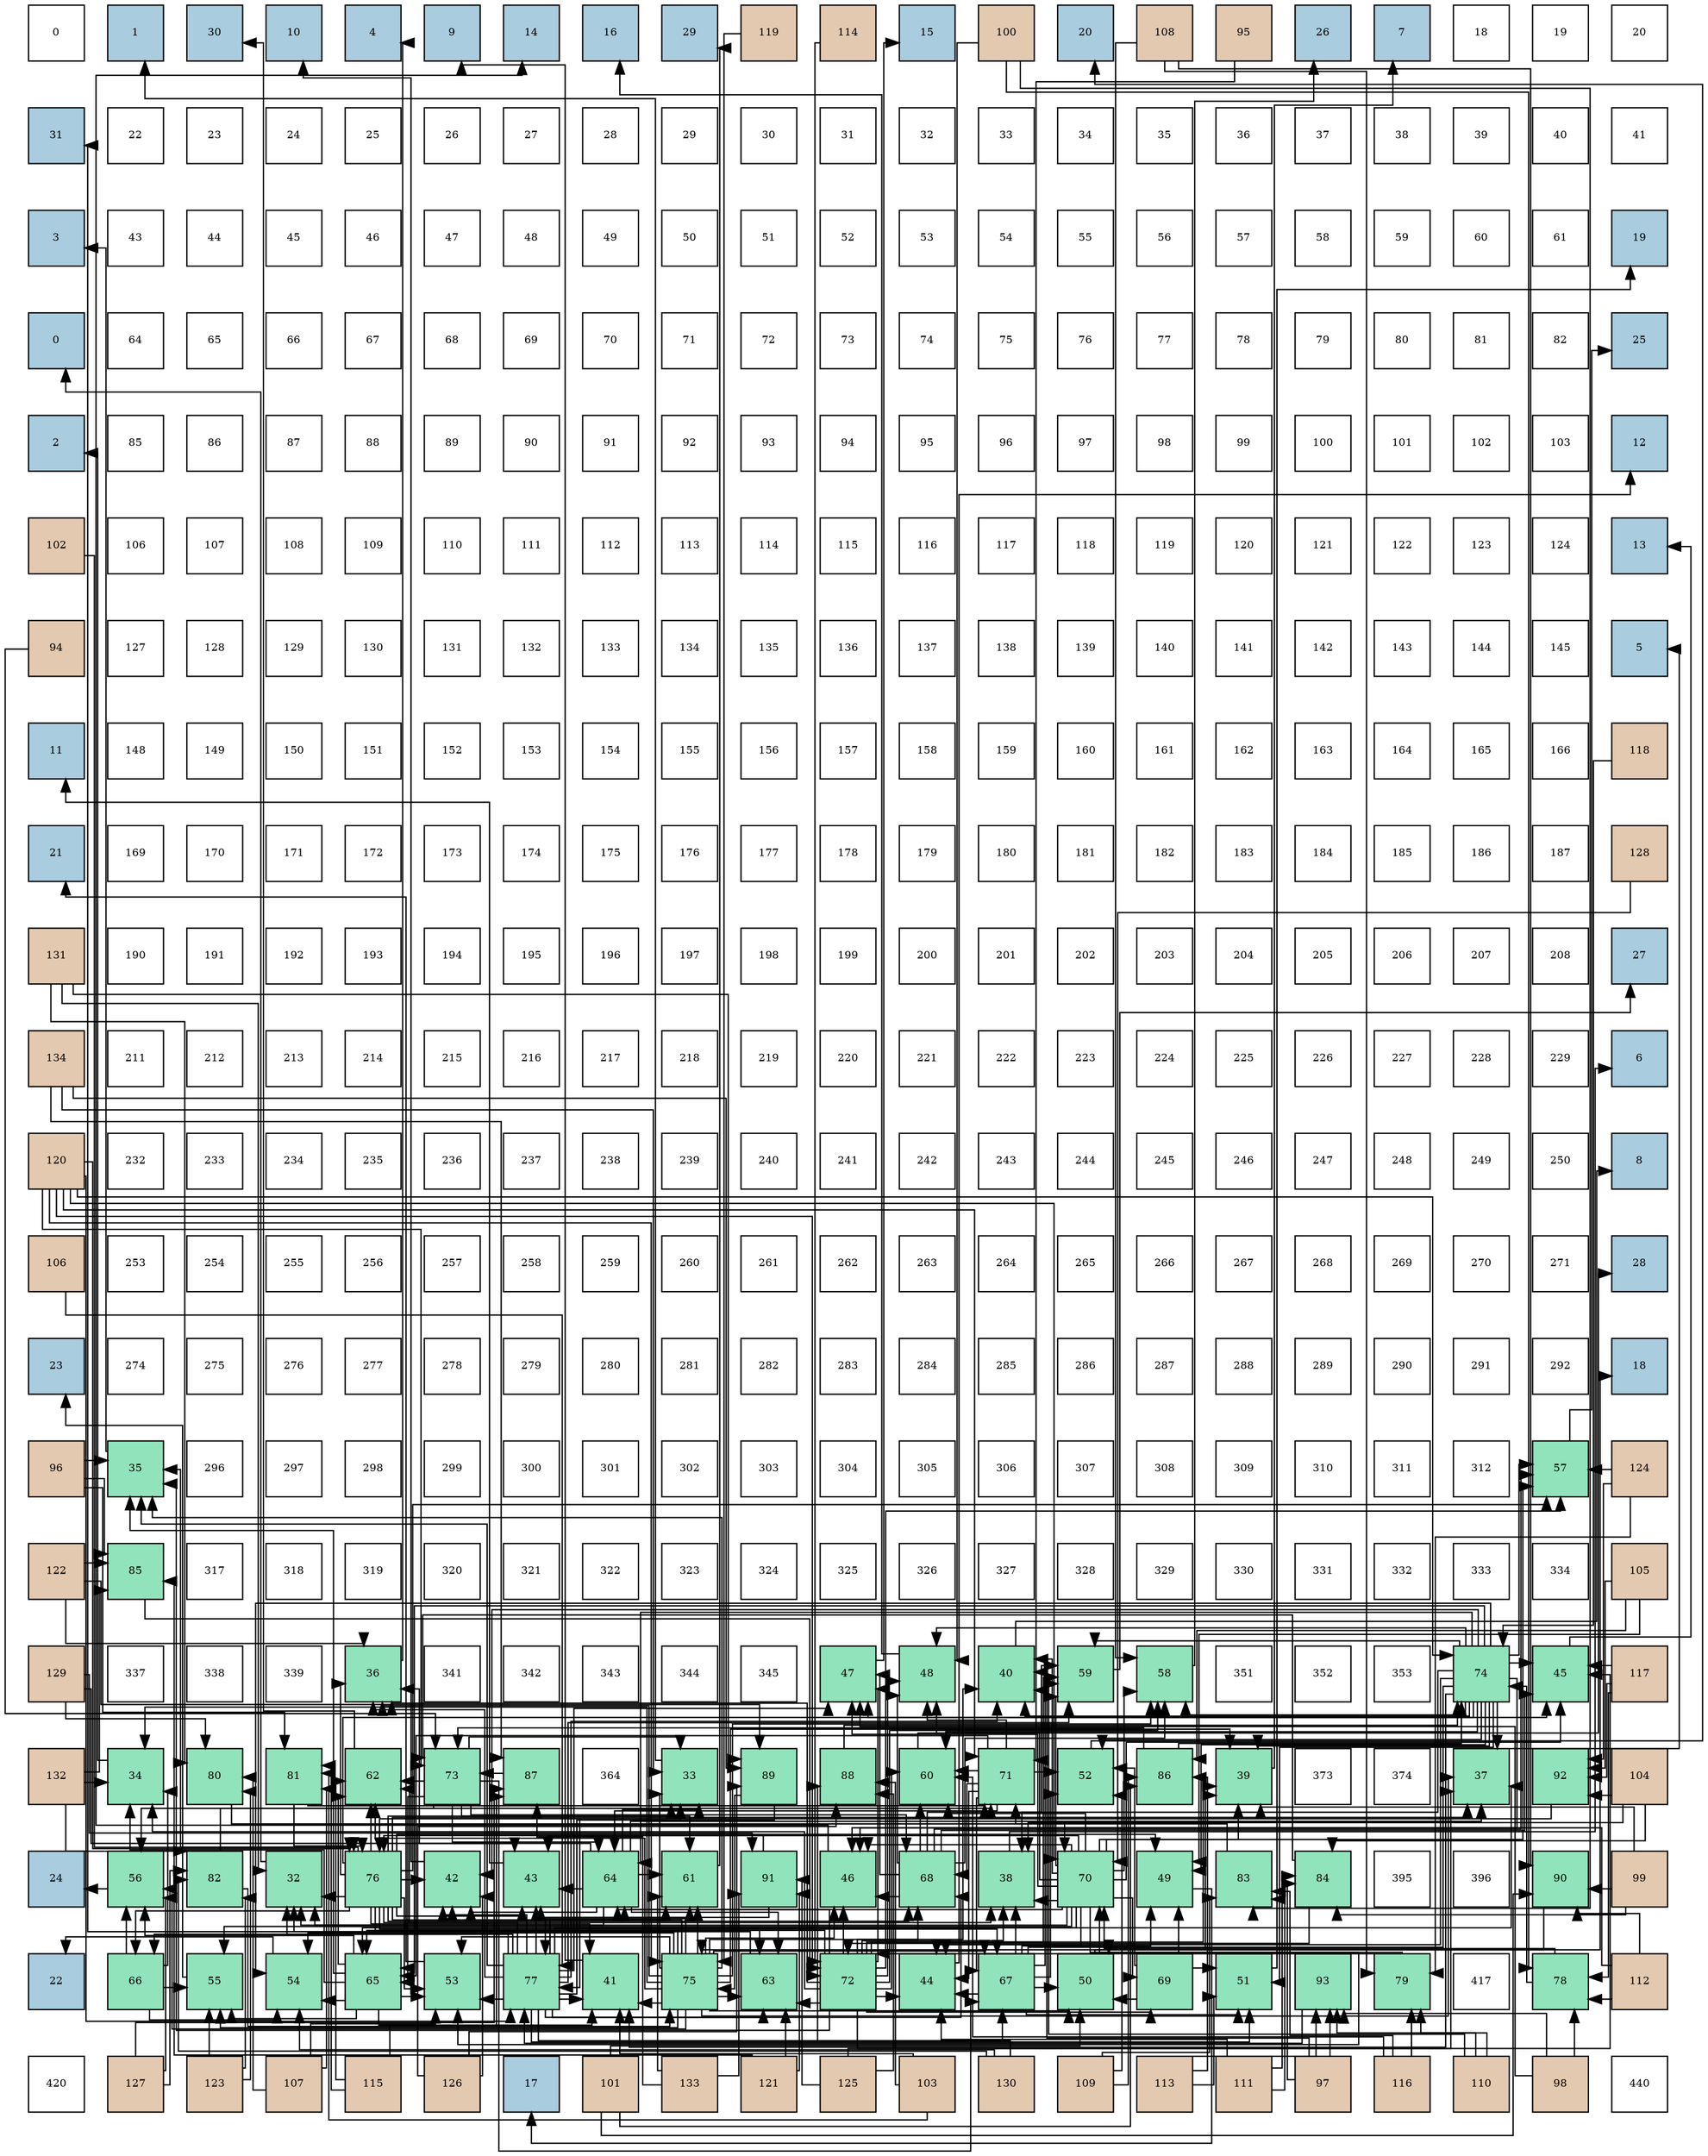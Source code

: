 digraph layout{
 rankdir=TB;
 splines=ortho;
 node [style=filled shape=square fixedsize=true width=0.6];
0[label="0", fontsize=8, fillcolor="#ffffff"];
1[label="1", fontsize=8, fillcolor="#a9ccde"];
2[label="30", fontsize=8, fillcolor="#a9ccde"];
3[label="10", fontsize=8, fillcolor="#a9ccde"];
4[label="4", fontsize=8, fillcolor="#a9ccde"];
5[label="9", fontsize=8, fillcolor="#a9ccde"];
6[label="14", fontsize=8, fillcolor="#a9ccde"];
7[label="16", fontsize=8, fillcolor="#a9ccde"];
8[label="29", fontsize=8, fillcolor="#a9ccde"];
9[label="119", fontsize=8, fillcolor="#e3c9af"];
10[label="114", fontsize=8, fillcolor="#e3c9af"];
11[label="15", fontsize=8, fillcolor="#a9ccde"];
12[label="100", fontsize=8, fillcolor="#e3c9af"];
13[label="20", fontsize=8, fillcolor="#a9ccde"];
14[label="108", fontsize=8, fillcolor="#e3c9af"];
15[label="95", fontsize=8, fillcolor="#e3c9af"];
16[label="26", fontsize=8, fillcolor="#a9ccde"];
17[label="7", fontsize=8, fillcolor="#a9ccde"];
18[label="18", fontsize=8, fillcolor="#ffffff"];
19[label="19", fontsize=8, fillcolor="#ffffff"];
20[label="20", fontsize=8, fillcolor="#ffffff"];
21[label="31", fontsize=8, fillcolor="#a9ccde"];
22[label="22", fontsize=8, fillcolor="#ffffff"];
23[label="23", fontsize=8, fillcolor="#ffffff"];
24[label="24", fontsize=8, fillcolor="#ffffff"];
25[label="25", fontsize=8, fillcolor="#ffffff"];
26[label="26", fontsize=8, fillcolor="#ffffff"];
27[label="27", fontsize=8, fillcolor="#ffffff"];
28[label="28", fontsize=8, fillcolor="#ffffff"];
29[label="29", fontsize=8, fillcolor="#ffffff"];
30[label="30", fontsize=8, fillcolor="#ffffff"];
31[label="31", fontsize=8, fillcolor="#ffffff"];
32[label="32", fontsize=8, fillcolor="#ffffff"];
33[label="33", fontsize=8, fillcolor="#ffffff"];
34[label="34", fontsize=8, fillcolor="#ffffff"];
35[label="35", fontsize=8, fillcolor="#ffffff"];
36[label="36", fontsize=8, fillcolor="#ffffff"];
37[label="37", fontsize=8, fillcolor="#ffffff"];
38[label="38", fontsize=8, fillcolor="#ffffff"];
39[label="39", fontsize=8, fillcolor="#ffffff"];
40[label="40", fontsize=8, fillcolor="#ffffff"];
41[label="41", fontsize=8, fillcolor="#ffffff"];
42[label="3", fontsize=8, fillcolor="#a9ccde"];
43[label="43", fontsize=8, fillcolor="#ffffff"];
44[label="44", fontsize=8, fillcolor="#ffffff"];
45[label="45", fontsize=8, fillcolor="#ffffff"];
46[label="46", fontsize=8, fillcolor="#ffffff"];
47[label="47", fontsize=8, fillcolor="#ffffff"];
48[label="48", fontsize=8, fillcolor="#ffffff"];
49[label="49", fontsize=8, fillcolor="#ffffff"];
50[label="50", fontsize=8, fillcolor="#ffffff"];
51[label="51", fontsize=8, fillcolor="#ffffff"];
52[label="52", fontsize=8, fillcolor="#ffffff"];
53[label="53", fontsize=8, fillcolor="#ffffff"];
54[label="54", fontsize=8, fillcolor="#ffffff"];
55[label="55", fontsize=8, fillcolor="#ffffff"];
56[label="56", fontsize=8, fillcolor="#ffffff"];
57[label="57", fontsize=8, fillcolor="#ffffff"];
58[label="58", fontsize=8, fillcolor="#ffffff"];
59[label="59", fontsize=8, fillcolor="#ffffff"];
60[label="60", fontsize=8, fillcolor="#ffffff"];
61[label="61", fontsize=8, fillcolor="#ffffff"];
62[label="19", fontsize=8, fillcolor="#a9ccde"];
63[label="0", fontsize=8, fillcolor="#a9ccde"];
64[label="64", fontsize=8, fillcolor="#ffffff"];
65[label="65", fontsize=8, fillcolor="#ffffff"];
66[label="66", fontsize=8, fillcolor="#ffffff"];
67[label="67", fontsize=8, fillcolor="#ffffff"];
68[label="68", fontsize=8, fillcolor="#ffffff"];
69[label="69", fontsize=8, fillcolor="#ffffff"];
70[label="70", fontsize=8, fillcolor="#ffffff"];
71[label="71", fontsize=8, fillcolor="#ffffff"];
72[label="72", fontsize=8, fillcolor="#ffffff"];
73[label="73", fontsize=8, fillcolor="#ffffff"];
74[label="74", fontsize=8, fillcolor="#ffffff"];
75[label="75", fontsize=8, fillcolor="#ffffff"];
76[label="76", fontsize=8, fillcolor="#ffffff"];
77[label="77", fontsize=8, fillcolor="#ffffff"];
78[label="78", fontsize=8, fillcolor="#ffffff"];
79[label="79", fontsize=8, fillcolor="#ffffff"];
80[label="80", fontsize=8, fillcolor="#ffffff"];
81[label="81", fontsize=8, fillcolor="#ffffff"];
82[label="82", fontsize=8, fillcolor="#ffffff"];
83[label="25", fontsize=8, fillcolor="#a9ccde"];
84[label="2", fontsize=8, fillcolor="#a9ccde"];
85[label="85", fontsize=8, fillcolor="#ffffff"];
86[label="86", fontsize=8, fillcolor="#ffffff"];
87[label="87", fontsize=8, fillcolor="#ffffff"];
88[label="88", fontsize=8, fillcolor="#ffffff"];
89[label="89", fontsize=8, fillcolor="#ffffff"];
90[label="90", fontsize=8, fillcolor="#ffffff"];
91[label="91", fontsize=8, fillcolor="#ffffff"];
92[label="92", fontsize=8, fillcolor="#ffffff"];
93[label="93", fontsize=8, fillcolor="#ffffff"];
94[label="94", fontsize=8, fillcolor="#ffffff"];
95[label="95", fontsize=8, fillcolor="#ffffff"];
96[label="96", fontsize=8, fillcolor="#ffffff"];
97[label="97", fontsize=8, fillcolor="#ffffff"];
98[label="98", fontsize=8, fillcolor="#ffffff"];
99[label="99", fontsize=8, fillcolor="#ffffff"];
100[label="100", fontsize=8, fillcolor="#ffffff"];
101[label="101", fontsize=8, fillcolor="#ffffff"];
102[label="102", fontsize=8, fillcolor="#ffffff"];
103[label="103", fontsize=8, fillcolor="#ffffff"];
104[label="12", fontsize=8, fillcolor="#a9ccde"];
105[label="102", fontsize=8, fillcolor="#e3c9af"];
106[label="106", fontsize=8, fillcolor="#ffffff"];
107[label="107", fontsize=8, fillcolor="#ffffff"];
108[label="108", fontsize=8, fillcolor="#ffffff"];
109[label="109", fontsize=8, fillcolor="#ffffff"];
110[label="110", fontsize=8, fillcolor="#ffffff"];
111[label="111", fontsize=8, fillcolor="#ffffff"];
112[label="112", fontsize=8, fillcolor="#ffffff"];
113[label="113", fontsize=8, fillcolor="#ffffff"];
114[label="114", fontsize=8, fillcolor="#ffffff"];
115[label="115", fontsize=8, fillcolor="#ffffff"];
116[label="116", fontsize=8, fillcolor="#ffffff"];
117[label="117", fontsize=8, fillcolor="#ffffff"];
118[label="118", fontsize=8, fillcolor="#ffffff"];
119[label="119", fontsize=8, fillcolor="#ffffff"];
120[label="120", fontsize=8, fillcolor="#ffffff"];
121[label="121", fontsize=8, fillcolor="#ffffff"];
122[label="122", fontsize=8, fillcolor="#ffffff"];
123[label="123", fontsize=8, fillcolor="#ffffff"];
124[label="124", fontsize=8, fillcolor="#ffffff"];
125[label="13", fontsize=8, fillcolor="#a9ccde"];
126[label="94", fontsize=8, fillcolor="#e3c9af"];
127[label="127", fontsize=8, fillcolor="#ffffff"];
128[label="128", fontsize=8, fillcolor="#ffffff"];
129[label="129", fontsize=8, fillcolor="#ffffff"];
130[label="130", fontsize=8, fillcolor="#ffffff"];
131[label="131", fontsize=8, fillcolor="#ffffff"];
132[label="132", fontsize=8, fillcolor="#ffffff"];
133[label="133", fontsize=8, fillcolor="#ffffff"];
134[label="134", fontsize=8, fillcolor="#ffffff"];
135[label="135", fontsize=8, fillcolor="#ffffff"];
136[label="136", fontsize=8, fillcolor="#ffffff"];
137[label="137", fontsize=8, fillcolor="#ffffff"];
138[label="138", fontsize=8, fillcolor="#ffffff"];
139[label="139", fontsize=8, fillcolor="#ffffff"];
140[label="140", fontsize=8, fillcolor="#ffffff"];
141[label="141", fontsize=8, fillcolor="#ffffff"];
142[label="142", fontsize=8, fillcolor="#ffffff"];
143[label="143", fontsize=8, fillcolor="#ffffff"];
144[label="144", fontsize=8, fillcolor="#ffffff"];
145[label="145", fontsize=8, fillcolor="#ffffff"];
146[label="5", fontsize=8, fillcolor="#a9ccde"];
147[label="11", fontsize=8, fillcolor="#a9ccde"];
148[label="148", fontsize=8, fillcolor="#ffffff"];
149[label="149", fontsize=8, fillcolor="#ffffff"];
150[label="150", fontsize=8, fillcolor="#ffffff"];
151[label="151", fontsize=8, fillcolor="#ffffff"];
152[label="152", fontsize=8, fillcolor="#ffffff"];
153[label="153", fontsize=8, fillcolor="#ffffff"];
154[label="154", fontsize=8, fillcolor="#ffffff"];
155[label="155", fontsize=8, fillcolor="#ffffff"];
156[label="156", fontsize=8, fillcolor="#ffffff"];
157[label="157", fontsize=8, fillcolor="#ffffff"];
158[label="158", fontsize=8, fillcolor="#ffffff"];
159[label="159", fontsize=8, fillcolor="#ffffff"];
160[label="160", fontsize=8, fillcolor="#ffffff"];
161[label="161", fontsize=8, fillcolor="#ffffff"];
162[label="162", fontsize=8, fillcolor="#ffffff"];
163[label="163", fontsize=8, fillcolor="#ffffff"];
164[label="164", fontsize=8, fillcolor="#ffffff"];
165[label="165", fontsize=8, fillcolor="#ffffff"];
166[label="166", fontsize=8, fillcolor="#ffffff"];
167[label="118", fontsize=8, fillcolor="#e3c9af"];
168[label="21", fontsize=8, fillcolor="#a9ccde"];
169[label="169", fontsize=8, fillcolor="#ffffff"];
170[label="170", fontsize=8, fillcolor="#ffffff"];
171[label="171", fontsize=8, fillcolor="#ffffff"];
172[label="172", fontsize=8, fillcolor="#ffffff"];
173[label="173", fontsize=8, fillcolor="#ffffff"];
174[label="174", fontsize=8, fillcolor="#ffffff"];
175[label="175", fontsize=8, fillcolor="#ffffff"];
176[label="176", fontsize=8, fillcolor="#ffffff"];
177[label="177", fontsize=8, fillcolor="#ffffff"];
178[label="178", fontsize=8, fillcolor="#ffffff"];
179[label="179", fontsize=8, fillcolor="#ffffff"];
180[label="180", fontsize=8, fillcolor="#ffffff"];
181[label="181", fontsize=8, fillcolor="#ffffff"];
182[label="182", fontsize=8, fillcolor="#ffffff"];
183[label="183", fontsize=8, fillcolor="#ffffff"];
184[label="184", fontsize=8, fillcolor="#ffffff"];
185[label="185", fontsize=8, fillcolor="#ffffff"];
186[label="186", fontsize=8, fillcolor="#ffffff"];
187[label="187", fontsize=8, fillcolor="#ffffff"];
188[label="128", fontsize=8, fillcolor="#e3c9af"];
189[label="131", fontsize=8, fillcolor="#e3c9af"];
190[label="190", fontsize=8, fillcolor="#ffffff"];
191[label="191", fontsize=8, fillcolor="#ffffff"];
192[label="192", fontsize=8, fillcolor="#ffffff"];
193[label="193", fontsize=8, fillcolor="#ffffff"];
194[label="194", fontsize=8, fillcolor="#ffffff"];
195[label="195", fontsize=8, fillcolor="#ffffff"];
196[label="196", fontsize=8, fillcolor="#ffffff"];
197[label="197", fontsize=8, fillcolor="#ffffff"];
198[label="198", fontsize=8, fillcolor="#ffffff"];
199[label="199", fontsize=8, fillcolor="#ffffff"];
200[label="200", fontsize=8, fillcolor="#ffffff"];
201[label="201", fontsize=8, fillcolor="#ffffff"];
202[label="202", fontsize=8, fillcolor="#ffffff"];
203[label="203", fontsize=8, fillcolor="#ffffff"];
204[label="204", fontsize=8, fillcolor="#ffffff"];
205[label="205", fontsize=8, fillcolor="#ffffff"];
206[label="206", fontsize=8, fillcolor="#ffffff"];
207[label="207", fontsize=8, fillcolor="#ffffff"];
208[label="208", fontsize=8, fillcolor="#ffffff"];
209[label="27", fontsize=8, fillcolor="#a9ccde"];
210[label="134", fontsize=8, fillcolor="#e3c9af"];
211[label="211", fontsize=8, fillcolor="#ffffff"];
212[label="212", fontsize=8, fillcolor="#ffffff"];
213[label="213", fontsize=8, fillcolor="#ffffff"];
214[label="214", fontsize=8, fillcolor="#ffffff"];
215[label="215", fontsize=8, fillcolor="#ffffff"];
216[label="216", fontsize=8, fillcolor="#ffffff"];
217[label="217", fontsize=8, fillcolor="#ffffff"];
218[label="218", fontsize=8, fillcolor="#ffffff"];
219[label="219", fontsize=8, fillcolor="#ffffff"];
220[label="220", fontsize=8, fillcolor="#ffffff"];
221[label="221", fontsize=8, fillcolor="#ffffff"];
222[label="222", fontsize=8, fillcolor="#ffffff"];
223[label="223", fontsize=8, fillcolor="#ffffff"];
224[label="224", fontsize=8, fillcolor="#ffffff"];
225[label="225", fontsize=8, fillcolor="#ffffff"];
226[label="226", fontsize=8, fillcolor="#ffffff"];
227[label="227", fontsize=8, fillcolor="#ffffff"];
228[label="228", fontsize=8, fillcolor="#ffffff"];
229[label="229", fontsize=8, fillcolor="#ffffff"];
230[label="6", fontsize=8, fillcolor="#a9ccde"];
231[label="120", fontsize=8, fillcolor="#e3c9af"];
232[label="232", fontsize=8, fillcolor="#ffffff"];
233[label="233", fontsize=8, fillcolor="#ffffff"];
234[label="234", fontsize=8, fillcolor="#ffffff"];
235[label="235", fontsize=8, fillcolor="#ffffff"];
236[label="236", fontsize=8, fillcolor="#ffffff"];
237[label="237", fontsize=8, fillcolor="#ffffff"];
238[label="238", fontsize=8, fillcolor="#ffffff"];
239[label="239", fontsize=8, fillcolor="#ffffff"];
240[label="240", fontsize=8, fillcolor="#ffffff"];
241[label="241", fontsize=8, fillcolor="#ffffff"];
242[label="242", fontsize=8, fillcolor="#ffffff"];
243[label="243", fontsize=8, fillcolor="#ffffff"];
244[label="244", fontsize=8, fillcolor="#ffffff"];
245[label="245", fontsize=8, fillcolor="#ffffff"];
246[label="246", fontsize=8, fillcolor="#ffffff"];
247[label="247", fontsize=8, fillcolor="#ffffff"];
248[label="248", fontsize=8, fillcolor="#ffffff"];
249[label="249", fontsize=8, fillcolor="#ffffff"];
250[label="250", fontsize=8, fillcolor="#ffffff"];
251[label="8", fontsize=8, fillcolor="#a9ccde"];
252[label="106", fontsize=8, fillcolor="#e3c9af"];
253[label="253", fontsize=8, fillcolor="#ffffff"];
254[label="254", fontsize=8, fillcolor="#ffffff"];
255[label="255", fontsize=8, fillcolor="#ffffff"];
256[label="256", fontsize=8, fillcolor="#ffffff"];
257[label="257", fontsize=8, fillcolor="#ffffff"];
258[label="258", fontsize=8, fillcolor="#ffffff"];
259[label="259", fontsize=8, fillcolor="#ffffff"];
260[label="260", fontsize=8, fillcolor="#ffffff"];
261[label="261", fontsize=8, fillcolor="#ffffff"];
262[label="262", fontsize=8, fillcolor="#ffffff"];
263[label="263", fontsize=8, fillcolor="#ffffff"];
264[label="264", fontsize=8, fillcolor="#ffffff"];
265[label="265", fontsize=8, fillcolor="#ffffff"];
266[label="266", fontsize=8, fillcolor="#ffffff"];
267[label="267", fontsize=8, fillcolor="#ffffff"];
268[label="268", fontsize=8, fillcolor="#ffffff"];
269[label="269", fontsize=8, fillcolor="#ffffff"];
270[label="270", fontsize=8, fillcolor="#ffffff"];
271[label="271", fontsize=8, fillcolor="#ffffff"];
272[label="28", fontsize=8, fillcolor="#a9ccde"];
273[label="23", fontsize=8, fillcolor="#a9ccde"];
274[label="274", fontsize=8, fillcolor="#ffffff"];
275[label="275", fontsize=8, fillcolor="#ffffff"];
276[label="276", fontsize=8, fillcolor="#ffffff"];
277[label="277", fontsize=8, fillcolor="#ffffff"];
278[label="278", fontsize=8, fillcolor="#ffffff"];
279[label="279", fontsize=8, fillcolor="#ffffff"];
280[label="280", fontsize=8, fillcolor="#ffffff"];
281[label="281", fontsize=8, fillcolor="#ffffff"];
282[label="282", fontsize=8, fillcolor="#ffffff"];
283[label="283", fontsize=8, fillcolor="#ffffff"];
284[label="284", fontsize=8, fillcolor="#ffffff"];
285[label="285", fontsize=8, fillcolor="#ffffff"];
286[label="286", fontsize=8, fillcolor="#ffffff"];
287[label="287", fontsize=8, fillcolor="#ffffff"];
288[label="288", fontsize=8, fillcolor="#ffffff"];
289[label="289", fontsize=8, fillcolor="#ffffff"];
290[label="290", fontsize=8, fillcolor="#ffffff"];
291[label="291", fontsize=8, fillcolor="#ffffff"];
292[label="292", fontsize=8, fillcolor="#ffffff"];
293[label="18", fontsize=8, fillcolor="#a9ccde"];
294[label="96", fontsize=8, fillcolor="#e3c9af"];
295[label="35", fontsize=8, fillcolor="#91e3bb"];
296[label="296", fontsize=8, fillcolor="#ffffff"];
297[label="297", fontsize=8, fillcolor="#ffffff"];
298[label="298", fontsize=8, fillcolor="#ffffff"];
299[label="299", fontsize=8, fillcolor="#ffffff"];
300[label="300", fontsize=8, fillcolor="#ffffff"];
301[label="301", fontsize=8, fillcolor="#ffffff"];
302[label="302", fontsize=8, fillcolor="#ffffff"];
303[label="303", fontsize=8, fillcolor="#ffffff"];
304[label="304", fontsize=8, fillcolor="#ffffff"];
305[label="305", fontsize=8, fillcolor="#ffffff"];
306[label="306", fontsize=8, fillcolor="#ffffff"];
307[label="307", fontsize=8, fillcolor="#ffffff"];
308[label="308", fontsize=8, fillcolor="#ffffff"];
309[label="309", fontsize=8, fillcolor="#ffffff"];
310[label="310", fontsize=8, fillcolor="#ffffff"];
311[label="311", fontsize=8, fillcolor="#ffffff"];
312[label="312", fontsize=8, fillcolor="#ffffff"];
313[label="57", fontsize=8, fillcolor="#91e3bb"];
314[label="124", fontsize=8, fillcolor="#e3c9af"];
315[label="122", fontsize=8, fillcolor="#e3c9af"];
316[label="85", fontsize=8, fillcolor="#91e3bb"];
317[label="317", fontsize=8, fillcolor="#ffffff"];
318[label="318", fontsize=8, fillcolor="#ffffff"];
319[label="319", fontsize=8, fillcolor="#ffffff"];
320[label="320", fontsize=8, fillcolor="#ffffff"];
321[label="321", fontsize=8, fillcolor="#ffffff"];
322[label="322", fontsize=8, fillcolor="#ffffff"];
323[label="323", fontsize=8, fillcolor="#ffffff"];
324[label="324", fontsize=8, fillcolor="#ffffff"];
325[label="325", fontsize=8, fillcolor="#ffffff"];
326[label="326", fontsize=8, fillcolor="#ffffff"];
327[label="327", fontsize=8, fillcolor="#ffffff"];
328[label="328", fontsize=8, fillcolor="#ffffff"];
329[label="329", fontsize=8, fillcolor="#ffffff"];
330[label="330", fontsize=8, fillcolor="#ffffff"];
331[label="331", fontsize=8, fillcolor="#ffffff"];
332[label="332", fontsize=8, fillcolor="#ffffff"];
333[label="333", fontsize=8, fillcolor="#ffffff"];
334[label="334", fontsize=8, fillcolor="#ffffff"];
335[label="105", fontsize=8, fillcolor="#e3c9af"];
336[label="129", fontsize=8, fillcolor="#e3c9af"];
337[label="337", fontsize=8, fillcolor="#ffffff"];
338[label="338", fontsize=8, fillcolor="#ffffff"];
339[label="339", fontsize=8, fillcolor="#ffffff"];
340[label="36", fontsize=8, fillcolor="#91e3bb"];
341[label="341", fontsize=8, fillcolor="#ffffff"];
342[label="342", fontsize=8, fillcolor="#ffffff"];
343[label="343", fontsize=8, fillcolor="#ffffff"];
344[label="344", fontsize=8, fillcolor="#ffffff"];
345[label="345", fontsize=8, fillcolor="#ffffff"];
346[label="47", fontsize=8, fillcolor="#91e3bb"];
347[label="48", fontsize=8, fillcolor="#91e3bb"];
348[label="40", fontsize=8, fillcolor="#91e3bb"];
349[label="59", fontsize=8, fillcolor="#91e3bb"];
350[label="58", fontsize=8, fillcolor="#91e3bb"];
351[label="351", fontsize=8, fillcolor="#ffffff"];
352[label="352", fontsize=8, fillcolor="#ffffff"];
353[label="353", fontsize=8, fillcolor="#ffffff"];
354[label="74", fontsize=8, fillcolor="#91e3bb"];
355[label="45", fontsize=8, fillcolor="#91e3bb"];
356[label="117", fontsize=8, fillcolor="#e3c9af"];
357[label="132", fontsize=8, fillcolor="#e3c9af"];
358[label="34", fontsize=8, fillcolor="#91e3bb"];
359[label="80", fontsize=8, fillcolor="#91e3bb"];
360[label="81", fontsize=8, fillcolor="#91e3bb"];
361[label="62", fontsize=8, fillcolor="#91e3bb"];
362[label="73", fontsize=8, fillcolor="#91e3bb"];
363[label="87", fontsize=8, fillcolor="#91e3bb"];
364[label="364", fontsize=8, fillcolor="#ffffff"];
365[label="33", fontsize=8, fillcolor="#91e3bb"];
366[label="89", fontsize=8, fillcolor="#91e3bb"];
367[label="88", fontsize=8, fillcolor="#91e3bb"];
368[label="60", fontsize=8, fillcolor="#91e3bb"];
369[label="71", fontsize=8, fillcolor="#91e3bb"];
370[label="52", fontsize=8, fillcolor="#91e3bb"];
371[label="86", fontsize=8, fillcolor="#91e3bb"];
372[label="39", fontsize=8, fillcolor="#91e3bb"];
373[label="373", fontsize=8, fillcolor="#ffffff"];
374[label="374", fontsize=8, fillcolor="#ffffff"];
375[label="37", fontsize=8, fillcolor="#91e3bb"];
376[label="92", fontsize=8, fillcolor="#91e3bb"];
377[label="104", fontsize=8, fillcolor="#e3c9af"];
378[label="24", fontsize=8, fillcolor="#a9ccde"];
379[label="56", fontsize=8, fillcolor="#91e3bb"];
380[label="82", fontsize=8, fillcolor="#91e3bb"];
381[label="32", fontsize=8, fillcolor="#91e3bb"];
382[label="76", fontsize=8, fillcolor="#91e3bb"];
383[label="42", fontsize=8, fillcolor="#91e3bb"];
384[label="43", fontsize=8, fillcolor="#91e3bb"];
385[label="64", fontsize=8, fillcolor="#91e3bb"];
386[label="61", fontsize=8, fillcolor="#91e3bb"];
387[label="91", fontsize=8, fillcolor="#91e3bb"];
388[label="46", fontsize=8, fillcolor="#91e3bb"];
389[label="68", fontsize=8, fillcolor="#91e3bb"];
390[label="38", fontsize=8, fillcolor="#91e3bb"];
391[label="70", fontsize=8, fillcolor="#91e3bb"];
392[label="49", fontsize=8, fillcolor="#91e3bb"];
393[label="83", fontsize=8, fillcolor="#91e3bb"];
394[label="84", fontsize=8, fillcolor="#91e3bb"];
395[label="395", fontsize=8, fillcolor="#ffffff"];
396[label="396", fontsize=8, fillcolor="#ffffff"];
397[label="90", fontsize=8, fillcolor="#91e3bb"];
398[label="99", fontsize=8, fillcolor="#e3c9af"];
399[label="22", fontsize=8, fillcolor="#a9ccde"];
400[label="66", fontsize=8, fillcolor="#91e3bb"];
401[label="55", fontsize=8, fillcolor="#91e3bb"];
402[label="54", fontsize=8, fillcolor="#91e3bb"];
403[label="65", fontsize=8, fillcolor="#91e3bb"];
404[label="53", fontsize=8, fillcolor="#91e3bb"];
405[label="77", fontsize=8, fillcolor="#91e3bb"];
406[label="41", fontsize=8, fillcolor="#91e3bb"];
407[label="75", fontsize=8, fillcolor="#91e3bb"];
408[label="63", fontsize=8, fillcolor="#91e3bb"];
409[label="72", fontsize=8, fillcolor="#91e3bb"];
410[label="44", fontsize=8, fillcolor="#91e3bb"];
411[label="67", fontsize=8, fillcolor="#91e3bb"];
412[label="50", fontsize=8, fillcolor="#91e3bb"];
413[label="69", fontsize=8, fillcolor="#91e3bb"];
414[label="51", fontsize=8, fillcolor="#91e3bb"];
415[label="93", fontsize=8, fillcolor="#91e3bb"];
416[label="79", fontsize=8, fillcolor="#91e3bb"];
417[label="417", fontsize=8, fillcolor="#ffffff"];
418[label="78", fontsize=8, fillcolor="#91e3bb"];
419[label="112", fontsize=8, fillcolor="#e3c9af"];
420[label="420", fontsize=8, fillcolor="#ffffff"];
421[label="127", fontsize=8, fillcolor="#e3c9af"];
422[label="123", fontsize=8, fillcolor="#e3c9af"];
423[label="107", fontsize=8, fillcolor="#e3c9af"];
424[label="115", fontsize=8, fillcolor="#e3c9af"];
425[label="126", fontsize=8, fillcolor="#e3c9af"];
426[label="17", fontsize=8, fillcolor="#a9ccde"];
427[label="101", fontsize=8, fillcolor="#e3c9af"];
428[label="133", fontsize=8, fillcolor="#e3c9af"];
429[label="121", fontsize=8, fillcolor="#e3c9af"];
430[label="125", fontsize=8, fillcolor="#e3c9af"];
431[label="103", fontsize=8, fillcolor="#e3c9af"];
432[label="130", fontsize=8, fillcolor="#e3c9af"];
433[label="109", fontsize=8, fillcolor="#e3c9af"];
434[label="113", fontsize=8, fillcolor="#e3c9af"];
435[label="111", fontsize=8, fillcolor="#e3c9af"];
436[label="97", fontsize=8, fillcolor="#e3c9af"];
437[label="116", fontsize=8, fillcolor="#e3c9af"];
438[label="110", fontsize=8, fillcolor="#e3c9af"];
439[label="98", fontsize=8, fillcolor="#e3c9af"];
440[label="440", fontsize=8, fillcolor="#ffffff"];
edge [constraint=false, style=vis];381 -> 63;
365 -> 1;
358 -> 84;
295 -> 42;
340 -> 4;
375 -> 146;
390 -> 230;
372 -> 17;
348 -> 251;
406 -> 5;
383 -> 3;
384 -> 147;
410 -> 104;
355 -> 125;
388 -> 6;
346 -> 11;
347 -> 7;
392 -> 426;
412 -> 293;
414 -> 62;
370 -> 13;
404 -> 168;
402 -> 399;
401 -> 273;
379 -> 378;
313 -> 83;
350 -> 16;
349 -> 209;
368 -> 272;
386 -> 8;
361 -> 2;
408 -> 21;
385 -> 381;
385 -> 365;
385 -> 340;
385 -> 375;
385 -> 383;
385 -> 384;
385 -> 386;
385 -> 408;
403 -> 358;
403 -> 295;
403 -> 406;
403 -> 404;
403 -> 402;
403 -> 401;
403 -> 379;
403 -> 361;
400 -> 358;
400 -> 402;
400 -> 401;
400 -> 379;
411 -> 390;
411 -> 372;
411 -> 348;
411 -> 410;
411 -> 392;
411 -> 412;
411 -> 414;
411 -> 370;
389 -> 355;
389 -> 388;
389 -> 346;
389 -> 347;
389 -> 313;
389 -> 350;
389 -> 349;
389 -> 368;
413 -> 392;
413 -> 412;
413 -> 414;
413 -> 370;
391 -> 381;
391 -> 390;
391 -> 372;
391 -> 348;
391 -> 384;
391 -> 410;
391 -> 355;
391 -> 388;
391 -> 346;
391 -> 347;
391 -> 404;
391 -> 401;
391 -> 313;
391 -> 350;
391 -> 349;
391 -> 368;
391 -> 385;
391 -> 403;
391 -> 413;
369 -> 410;
369 -> 347;
369 -> 370;
369 -> 368;
369 -> 385;
369 -> 403;
369 -> 411;
369 -> 389;
409 -> 358;
409 -> 295;
409 -> 340;
409 -> 390;
409 -> 372;
409 -> 348;
409 -> 410;
409 -> 355;
409 -> 388;
409 -> 346;
409 -> 347;
409 -> 313;
409 -> 350;
409 -> 349;
409 -> 368;
409 -> 408;
409 -> 385;
409 -> 403;
409 -> 413;
362 -> 365;
362 -> 379;
362 -> 386;
362 -> 361;
362 -> 385;
362 -> 403;
362 -> 411;
362 -> 389;
354 -> 375;
354 -> 390;
354 -> 372;
354 -> 348;
354 -> 406;
354 -> 383;
354 -> 410;
354 -> 355;
354 -> 388;
354 -> 346;
354 -> 347;
354 -> 392;
354 -> 412;
354 -> 414;
354 -> 370;
354 -> 402;
354 -> 313;
354 -> 350;
354 -> 349;
354 -> 368;
354 -> 385;
354 -> 403;
407 -> 381;
407 -> 365;
407 -> 358;
407 -> 295;
407 -> 340;
407 -> 375;
407 -> 372;
407 -> 406;
407 -> 383;
407 -> 384;
407 -> 388;
407 -> 412;
407 -> 404;
407 -> 402;
407 -> 401;
407 -> 379;
407 -> 350;
407 -> 386;
407 -> 361;
407 -> 408;
407 -> 411;
407 -> 389;
382 -> 381;
382 -> 365;
382 -> 295;
382 -> 340;
382 -> 375;
382 -> 390;
382 -> 406;
382 -> 383;
382 -> 384;
382 -> 355;
382 -> 392;
382 -> 404;
382 -> 313;
382 -> 386;
382 -> 361;
382 -> 408;
382 -> 400;
382 -> 411;
382 -> 389;
405 -> 381;
405 -> 365;
405 -> 295;
405 -> 340;
405 -> 375;
405 -> 348;
405 -> 406;
405 -> 383;
405 -> 384;
405 -> 346;
405 -> 414;
405 -> 404;
405 -> 349;
405 -> 386;
405 -> 361;
405 -> 408;
405 -> 400;
405 -> 411;
405 -> 389;
418 -> 391;
418 -> 354;
416 -> 391;
416 -> 409;
359 -> 391;
360 -> 369;
360 -> 382;
380 -> 369;
380 -> 407;
393 -> 369;
394 -> 409;
394 -> 362;
316 -> 409;
371 -> 362;
371 -> 354;
363 -> 362;
367 -> 354;
366 -> 407;
366 -> 405;
397 -> 407;
387 -> 382;
387 -> 405;
376 -> 382;
415 -> 405;
126 -> 362;
15 -> 369;
294 -> 295;
294 -> 360;
294 -> 316;
436 -> 348;
436 -> 394;
436 -> 415;
439 -> 346;
439 -> 418;
439 -> 415;
398 -> 372;
398 -> 394;
398 -> 397;
12 -> 347;
12 -> 418;
12 -> 393;
427 -> 412;
427 -> 371;
427 -> 397;
105 -> 382;
431 -> 406;
431 -> 360;
431 -> 367;
377 -> 390;
377 -> 394;
377 -> 376;
335 -> 392;
335 -> 371;
335 -> 376;
252 -> 405;
423 -> 404;
423 -> 359;
423 -> 360;
14 -> 350;
14 -> 416;
14 -> 397;
433 -> 370;
433 -> 393;
433 -> 371;
438 -> 349;
438 -> 416;
438 -> 415;
435 -> 410;
435 -> 393;
435 -> 394;
419 -> 388;
419 -> 418;
419 -> 397;
434 -> 414;
434 -> 371;
434 -> 415;
10 -> 409;
424 -> 361;
424 -> 360;
424 -> 363;
437 -> 368;
437 -> 416;
437 -> 393;
356 -> 355;
356 -> 418;
356 -> 376;
167 -> 354;
9 -> 407;
231 -> 391;
231 -> 369;
231 -> 409;
231 -> 362;
231 -> 354;
231 -> 407;
231 -> 382;
231 -> 405;
429 -> 408;
429 -> 316;
429 -> 387;
315 -> 340;
315 -> 316;
315 -> 366;
422 -> 401;
422 -> 359;
422 -> 380;
314 -> 313;
314 -> 416;
314 -> 376;
430 -> 375;
430 -> 367;
430 -> 387;
425 -> 383;
425 -> 367;
425 -> 366;
421 -> 379;
421 -> 380;
421 -> 363;
188 -> 391;
336 -> 384;
336 -> 359;
336 -> 387;
432 -> 402;
432 -> 380;
432 -> 367;
189 -> 381;
189 -> 359;
189 -> 366;
357 -> 358;
357 -> 380;
357 -> 316;
428 -> 386;
428 -> 363;
428 -> 387;
210 -> 365;
210 -> 363;
210 -> 366;
edge [constraint=true, style=invis];
0 -> 21 -> 42 -> 63 -> 84 -> 105 -> 126 -> 147 -> 168 -> 189 -> 210 -> 231 -> 252 -> 273 -> 294 -> 315 -> 336 -> 357 -> 378 -> 399 -> 420;
1 -> 22 -> 43 -> 64 -> 85 -> 106 -> 127 -> 148 -> 169 -> 190 -> 211 -> 232 -> 253 -> 274 -> 295 -> 316 -> 337 -> 358 -> 379 -> 400 -> 421;
2 -> 23 -> 44 -> 65 -> 86 -> 107 -> 128 -> 149 -> 170 -> 191 -> 212 -> 233 -> 254 -> 275 -> 296 -> 317 -> 338 -> 359 -> 380 -> 401 -> 422;
3 -> 24 -> 45 -> 66 -> 87 -> 108 -> 129 -> 150 -> 171 -> 192 -> 213 -> 234 -> 255 -> 276 -> 297 -> 318 -> 339 -> 360 -> 381 -> 402 -> 423;
4 -> 25 -> 46 -> 67 -> 88 -> 109 -> 130 -> 151 -> 172 -> 193 -> 214 -> 235 -> 256 -> 277 -> 298 -> 319 -> 340 -> 361 -> 382 -> 403 -> 424;
5 -> 26 -> 47 -> 68 -> 89 -> 110 -> 131 -> 152 -> 173 -> 194 -> 215 -> 236 -> 257 -> 278 -> 299 -> 320 -> 341 -> 362 -> 383 -> 404 -> 425;
6 -> 27 -> 48 -> 69 -> 90 -> 111 -> 132 -> 153 -> 174 -> 195 -> 216 -> 237 -> 258 -> 279 -> 300 -> 321 -> 342 -> 363 -> 384 -> 405 -> 426;
7 -> 28 -> 49 -> 70 -> 91 -> 112 -> 133 -> 154 -> 175 -> 196 -> 217 -> 238 -> 259 -> 280 -> 301 -> 322 -> 343 -> 364 -> 385 -> 406 -> 427;
8 -> 29 -> 50 -> 71 -> 92 -> 113 -> 134 -> 155 -> 176 -> 197 -> 218 -> 239 -> 260 -> 281 -> 302 -> 323 -> 344 -> 365 -> 386 -> 407 -> 428;
9 -> 30 -> 51 -> 72 -> 93 -> 114 -> 135 -> 156 -> 177 -> 198 -> 219 -> 240 -> 261 -> 282 -> 303 -> 324 -> 345 -> 366 -> 387 -> 408 -> 429;
10 -> 31 -> 52 -> 73 -> 94 -> 115 -> 136 -> 157 -> 178 -> 199 -> 220 -> 241 -> 262 -> 283 -> 304 -> 325 -> 346 -> 367 -> 388 -> 409 -> 430;
11 -> 32 -> 53 -> 74 -> 95 -> 116 -> 137 -> 158 -> 179 -> 200 -> 221 -> 242 -> 263 -> 284 -> 305 -> 326 -> 347 -> 368 -> 389 -> 410 -> 431;
12 -> 33 -> 54 -> 75 -> 96 -> 117 -> 138 -> 159 -> 180 -> 201 -> 222 -> 243 -> 264 -> 285 -> 306 -> 327 -> 348 -> 369 -> 390 -> 411 -> 432;
13 -> 34 -> 55 -> 76 -> 97 -> 118 -> 139 -> 160 -> 181 -> 202 -> 223 -> 244 -> 265 -> 286 -> 307 -> 328 -> 349 -> 370 -> 391 -> 412 -> 433;
14 -> 35 -> 56 -> 77 -> 98 -> 119 -> 140 -> 161 -> 182 -> 203 -> 224 -> 245 -> 266 -> 287 -> 308 -> 329 -> 350 -> 371 -> 392 -> 413 -> 434;
15 -> 36 -> 57 -> 78 -> 99 -> 120 -> 141 -> 162 -> 183 -> 204 -> 225 -> 246 -> 267 -> 288 -> 309 -> 330 -> 351 -> 372 -> 393 -> 414 -> 435;
16 -> 37 -> 58 -> 79 -> 100 -> 121 -> 142 -> 163 -> 184 -> 205 -> 226 -> 247 -> 268 -> 289 -> 310 -> 331 -> 352 -> 373 -> 394 -> 415 -> 436;
17 -> 38 -> 59 -> 80 -> 101 -> 122 -> 143 -> 164 -> 185 -> 206 -> 227 -> 248 -> 269 -> 290 -> 311 -> 332 -> 353 -> 374 -> 395 -> 416 -> 437;
18 -> 39 -> 60 -> 81 -> 102 -> 123 -> 144 -> 165 -> 186 -> 207 -> 228 -> 249 -> 270 -> 291 -> 312 -> 333 -> 354 -> 375 -> 396 -> 417 -> 438;
19 -> 40 -> 61 -> 82 -> 103 -> 124 -> 145 -> 166 -> 187 -> 208 -> 229 -> 250 -> 271 -> 292 -> 313 -> 334 -> 355 -> 376 -> 397 -> 418 -> 439;
20 -> 41 -> 62 -> 83 -> 104 -> 125 -> 146 -> 167 -> 188 -> 209 -> 230 -> 251 -> 272 -> 293 -> 314 -> 335 -> 356 -> 377 -> 398 -> 419 -> 440;
rank = same {0 -> 1 -> 2 -> 3 -> 4 -> 5 -> 6 -> 7 -> 8 -> 9 -> 10 -> 11 -> 12 -> 13 -> 14 -> 15 -> 16 -> 17 -> 18 -> 19 -> 20};
rank = same {21 -> 22 -> 23 -> 24 -> 25 -> 26 -> 27 -> 28 -> 29 -> 30 -> 31 -> 32 -> 33 -> 34 -> 35 -> 36 -> 37 -> 38 -> 39 -> 40 -> 41};
rank = same {42 -> 43 -> 44 -> 45 -> 46 -> 47 -> 48 -> 49 -> 50 -> 51 -> 52 -> 53 -> 54 -> 55 -> 56 -> 57 -> 58 -> 59 -> 60 -> 61 -> 62};
rank = same {63 -> 64 -> 65 -> 66 -> 67 -> 68 -> 69 -> 70 -> 71 -> 72 -> 73 -> 74 -> 75 -> 76 -> 77 -> 78 -> 79 -> 80 -> 81 -> 82 -> 83};
rank = same {84 -> 85 -> 86 -> 87 -> 88 -> 89 -> 90 -> 91 -> 92 -> 93 -> 94 -> 95 -> 96 -> 97 -> 98 -> 99 -> 100 -> 101 -> 102 -> 103 -> 104};
rank = same {105 -> 106 -> 107 -> 108 -> 109 -> 110 -> 111 -> 112 -> 113 -> 114 -> 115 -> 116 -> 117 -> 118 -> 119 -> 120 -> 121 -> 122 -> 123 -> 124 -> 125};
rank = same {126 -> 127 -> 128 -> 129 -> 130 -> 131 -> 132 -> 133 -> 134 -> 135 -> 136 -> 137 -> 138 -> 139 -> 140 -> 141 -> 142 -> 143 -> 144 -> 145 -> 146};
rank = same {147 -> 148 -> 149 -> 150 -> 151 -> 152 -> 153 -> 154 -> 155 -> 156 -> 157 -> 158 -> 159 -> 160 -> 161 -> 162 -> 163 -> 164 -> 165 -> 166 -> 167};
rank = same {168 -> 169 -> 170 -> 171 -> 172 -> 173 -> 174 -> 175 -> 176 -> 177 -> 178 -> 179 -> 180 -> 181 -> 182 -> 183 -> 184 -> 185 -> 186 -> 187 -> 188};
rank = same {189 -> 190 -> 191 -> 192 -> 193 -> 194 -> 195 -> 196 -> 197 -> 198 -> 199 -> 200 -> 201 -> 202 -> 203 -> 204 -> 205 -> 206 -> 207 -> 208 -> 209};
rank = same {210 -> 211 -> 212 -> 213 -> 214 -> 215 -> 216 -> 217 -> 218 -> 219 -> 220 -> 221 -> 222 -> 223 -> 224 -> 225 -> 226 -> 227 -> 228 -> 229 -> 230};
rank = same {231 -> 232 -> 233 -> 234 -> 235 -> 236 -> 237 -> 238 -> 239 -> 240 -> 241 -> 242 -> 243 -> 244 -> 245 -> 246 -> 247 -> 248 -> 249 -> 250 -> 251};
rank = same {252 -> 253 -> 254 -> 255 -> 256 -> 257 -> 258 -> 259 -> 260 -> 261 -> 262 -> 263 -> 264 -> 265 -> 266 -> 267 -> 268 -> 269 -> 270 -> 271 -> 272};
rank = same {273 -> 274 -> 275 -> 276 -> 277 -> 278 -> 279 -> 280 -> 281 -> 282 -> 283 -> 284 -> 285 -> 286 -> 287 -> 288 -> 289 -> 290 -> 291 -> 292 -> 293};
rank = same {294 -> 295 -> 296 -> 297 -> 298 -> 299 -> 300 -> 301 -> 302 -> 303 -> 304 -> 305 -> 306 -> 307 -> 308 -> 309 -> 310 -> 311 -> 312 -> 313 -> 314};
rank = same {315 -> 316 -> 317 -> 318 -> 319 -> 320 -> 321 -> 322 -> 323 -> 324 -> 325 -> 326 -> 327 -> 328 -> 329 -> 330 -> 331 -> 332 -> 333 -> 334 -> 335};
rank = same {336 -> 337 -> 338 -> 339 -> 340 -> 341 -> 342 -> 343 -> 344 -> 345 -> 346 -> 347 -> 348 -> 349 -> 350 -> 351 -> 352 -> 353 -> 354 -> 355 -> 356};
rank = same {357 -> 358 -> 359 -> 360 -> 361 -> 362 -> 363 -> 364 -> 365 -> 366 -> 367 -> 368 -> 369 -> 370 -> 371 -> 372 -> 373 -> 374 -> 375 -> 376 -> 377};
rank = same {378 -> 379 -> 380 -> 381 -> 382 -> 383 -> 384 -> 385 -> 386 -> 387 -> 388 -> 389 -> 390 -> 391 -> 392 -> 393 -> 394 -> 395 -> 396 -> 397 -> 398};
rank = same {399 -> 400 -> 401 -> 402 -> 403 -> 404 -> 405 -> 406 -> 407 -> 408 -> 409 -> 410 -> 411 -> 412 -> 413 -> 414 -> 415 -> 416 -> 417 -> 418 -> 419};
rank = same {420 -> 421 -> 422 -> 423 -> 424 -> 425 -> 426 -> 427 -> 428 -> 429 -> 430 -> 431 -> 432 -> 433 -> 434 -> 435 -> 436 -> 437 -> 438 -> 439 -> 440};
}